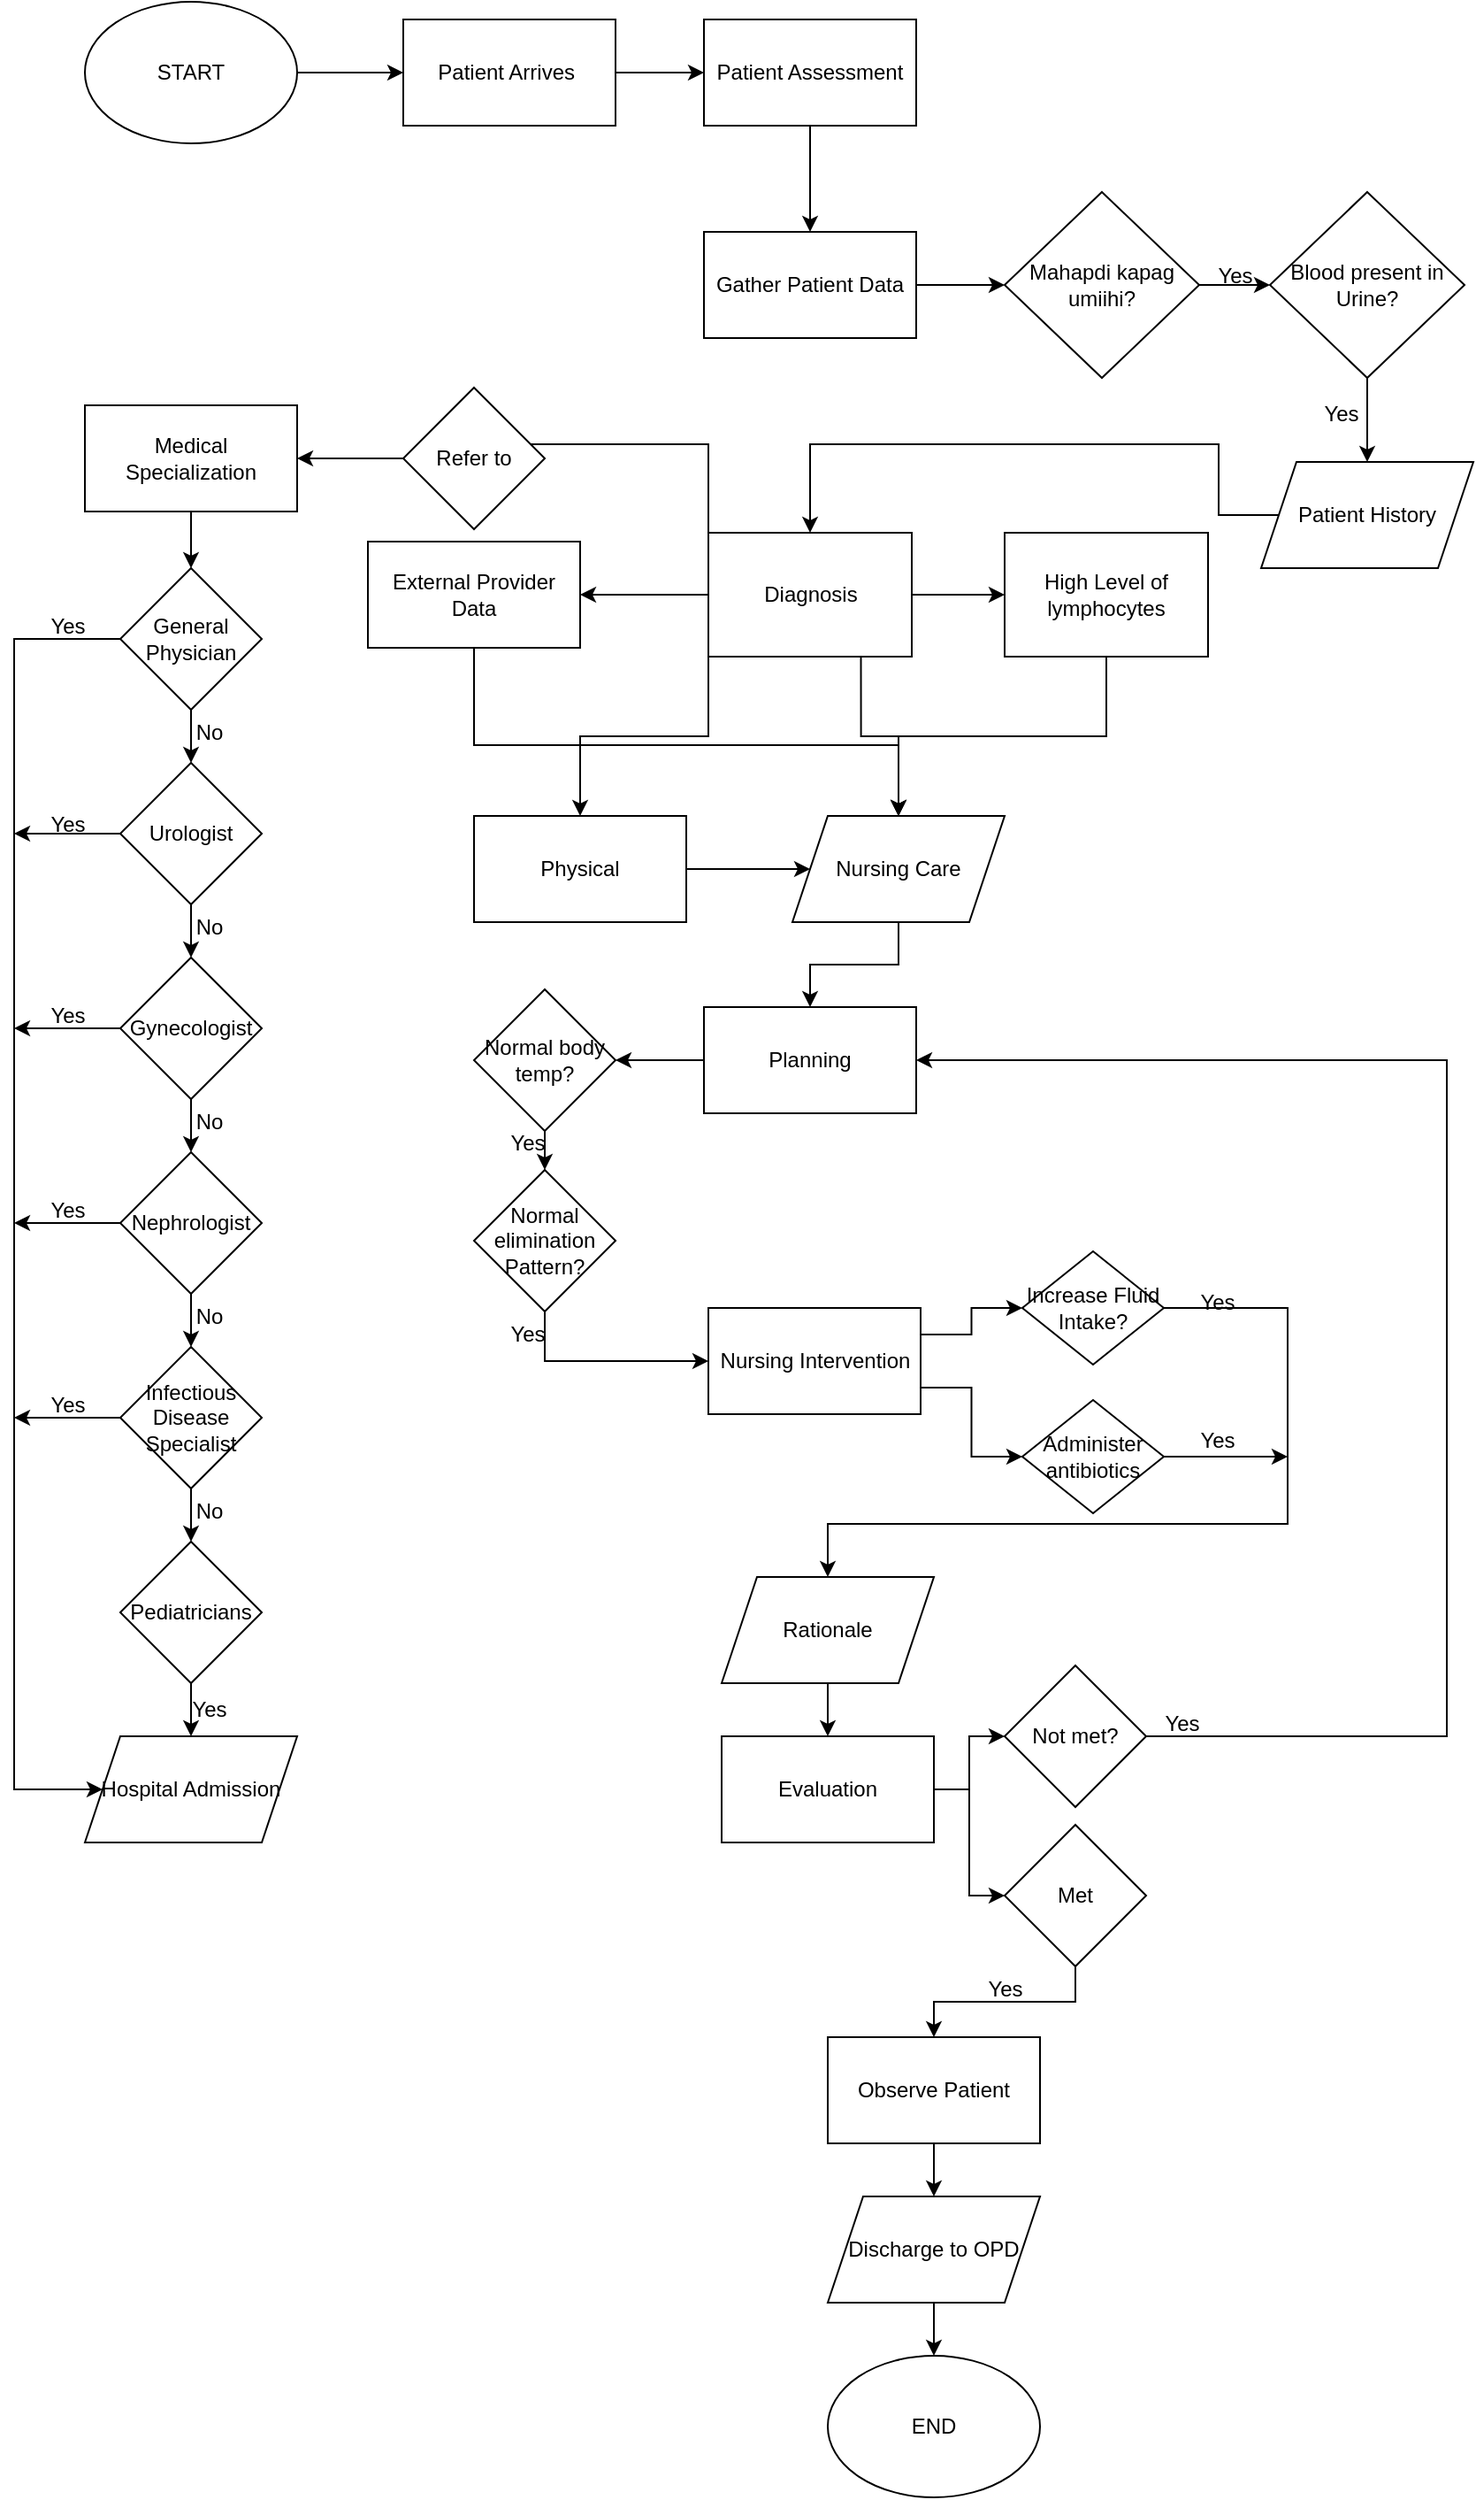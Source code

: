<mxfile version="24.2.5" type="github">
  <diagram name="Page-1" id="SsbEKT5hrT7CnirjnWuA">
    <mxGraphModel dx="956" dy="515" grid="1" gridSize="10" guides="1" tooltips="1" connect="1" arrows="1" fold="1" page="1" pageScale="1" pageWidth="850" pageHeight="1100" math="0" shadow="0">
      <root>
        <mxCell id="0" />
        <mxCell id="1" parent="0" />
        <mxCell id="q8Jv6uDUV8xmi3oq5BZF-3" value="" style="edgeStyle=orthogonalEdgeStyle;rounded=0;orthogonalLoop=1;jettySize=auto;html=1;" edge="1" parent="1" source="q8Jv6uDUV8xmi3oq5BZF-1" target="q8Jv6uDUV8xmi3oq5BZF-2">
          <mxGeometry relative="1" as="geometry" />
        </mxCell>
        <mxCell id="q8Jv6uDUV8xmi3oq5BZF-1" value="START" style="ellipse;whiteSpace=wrap;html=1;" vertex="1" parent="1">
          <mxGeometry x="80" y="70" width="120" height="80" as="geometry" />
        </mxCell>
        <mxCell id="q8Jv6uDUV8xmi3oq5BZF-5" value="" style="edgeStyle=orthogonalEdgeStyle;rounded=0;orthogonalLoop=1;jettySize=auto;html=1;" edge="1" parent="1" source="q8Jv6uDUV8xmi3oq5BZF-2" target="q8Jv6uDUV8xmi3oq5BZF-4">
          <mxGeometry relative="1" as="geometry" />
        </mxCell>
        <mxCell id="q8Jv6uDUV8xmi3oq5BZF-2" value="Patient Arrives&amp;nbsp;" style="whiteSpace=wrap;html=1;" vertex="1" parent="1">
          <mxGeometry x="260" y="80" width="120" height="60" as="geometry" />
        </mxCell>
        <mxCell id="q8Jv6uDUV8xmi3oq5BZF-7" value="" style="edgeStyle=orthogonalEdgeStyle;rounded=0;orthogonalLoop=1;jettySize=auto;html=1;" edge="1" parent="1" source="q8Jv6uDUV8xmi3oq5BZF-4" target="q8Jv6uDUV8xmi3oq5BZF-6">
          <mxGeometry relative="1" as="geometry" />
        </mxCell>
        <mxCell id="q8Jv6uDUV8xmi3oq5BZF-4" value="Patient Assessment" style="whiteSpace=wrap;html=1;" vertex="1" parent="1">
          <mxGeometry x="430" y="80" width="120" height="60" as="geometry" />
        </mxCell>
        <mxCell id="q8Jv6uDUV8xmi3oq5BZF-9" value="" style="edgeStyle=orthogonalEdgeStyle;rounded=0;orthogonalLoop=1;jettySize=auto;html=1;" edge="1" parent="1" source="q8Jv6uDUV8xmi3oq5BZF-6" target="q8Jv6uDUV8xmi3oq5BZF-8">
          <mxGeometry relative="1" as="geometry" />
        </mxCell>
        <mxCell id="q8Jv6uDUV8xmi3oq5BZF-6" value="Gather Patient Data" style="whiteSpace=wrap;html=1;" vertex="1" parent="1">
          <mxGeometry x="430" y="200" width="120" height="60" as="geometry" />
        </mxCell>
        <mxCell id="q8Jv6uDUV8xmi3oq5BZF-16" value="" style="edgeStyle=orthogonalEdgeStyle;rounded=0;orthogonalLoop=1;jettySize=auto;html=1;" edge="1" parent="1" source="q8Jv6uDUV8xmi3oq5BZF-8" target="q8Jv6uDUV8xmi3oq5BZF-15">
          <mxGeometry relative="1" as="geometry" />
        </mxCell>
        <mxCell id="q8Jv6uDUV8xmi3oq5BZF-8" value="Mahapdi kapag umiihi?" style="rhombus;whiteSpace=wrap;html=1;" vertex="1" parent="1">
          <mxGeometry x="600" y="177.5" width="110" height="105" as="geometry" />
        </mxCell>
        <mxCell id="q8Jv6uDUV8xmi3oq5BZF-20" value="" style="edgeStyle=orthogonalEdgeStyle;rounded=0;orthogonalLoop=1;jettySize=auto;html=1;" edge="1" parent="1" source="q8Jv6uDUV8xmi3oq5BZF-15" target="q8Jv6uDUV8xmi3oq5BZF-19">
          <mxGeometry relative="1" as="geometry" />
        </mxCell>
        <mxCell id="q8Jv6uDUV8xmi3oq5BZF-15" value="Blood present in Urine?" style="rhombus;whiteSpace=wrap;html=1;" vertex="1" parent="1">
          <mxGeometry x="750" y="177.5" width="110" height="105" as="geometry" />
        </mxCell>
        <mxCell id="q8Jv6uDUV8xmi3oq5BZF-17" value="Yes" style="text;html=1;align=center;verticalAlign=middle;resizable=0;points=[];autosize=1;strokeColor=none;fillColor=none;" vertex="1" parent="1">
          <mxGeometry x="710" y="210" width="40" height="30" as="geometry" />
        </mxCell>
        <mxCell id="q8Jv6uDUV8xmi3oq5BZF-42" style="edgeStyle=orthogonalEdgeStyle;rounded=0;orthogonalLoop=1;jettySize=auto;html=1;entryX=0.5;entryY=0;entryDx=0;entryDy=0;" edge="1" parent="1" source="q8Jv6uDUV8xmi3oq5BZF-19" target="q8Jv6uDUV8xmi3oq5BZF-43">
          <mxGeometry relative="1" as="geometry">
            <mxPoint x="490" y="350" as="targetPoint" />
            <Array as="points">
              <mxPoint x="721" y="360" />
              <mxPoint x="721" y="320" />
              <mxPoint x="490" y="320" />
              <mxPoint x="490" y="360" />
            </Array>
          </mxGeometry>
        </mxCell>
        <mxCell id="q8Jv6uDUV8xmi3oq5BZF-19" value="Patient History" style="shape=parallelogram;perimeter=parallelogramPerimeter;whiteSpace=wrap;html=1;fixedSize=1;" vertex="1" parent="1">
          <mxGeometry x="745" y="330" width="120" height="60" as="geometry" />
        </mxCell>
        <mxCell id="q8Jv6uDUV8xmi3oq5BZF-25" value="Yes" style="text;html=1;align=center;verticalAlign=middle;resizable=0;points=[];autosize=1;strokeColor=none;fillColor=none;" vertex="1" parent="1">
          <mxGeometry x="770" y="288" width="40" height="30" as="geometry" />
        </mxCell>
        <mxCell id="q8Jv6uDUV8xmi3oq5BZF-45" style="edgeStyle=orthogonalEdgeStyle;rounded=0;orthogonalLoop=1;jettySize=auto;html=1;exitX=0;exitY=0;exitDx=0;exitDy=0;entryX=1;entryY=0.5;entryDx=0;entryDy=0;" edge="1" parent="1" source="q8Jv6uDUV8xmi3oq5BZF-43" target="q8Jv6uDUV8xmi3oq5BZF-47">
          <mxGeometry relative="1" as="geometry">
            <mxPoint x="340" y="320" as="targetPoint" />
            <Array as="points">
              <mxPoint x="433" y="320" />
              <mxPoint x="330" y="320" />
            </Array>
          </mxGeometry>
        </mxCell>
        <mxCell id="q8Jv6uDUV8xmi3oq5BZF-88" style="edgeStyle=orthogonalEdgeStyle;rounded=0;orthogonalLoop=1;jettySize=auto;html=1;entryX=1;entryY=0.5;entryDx=0;entryDy=0;" edge="1" parent="1" source="q8Jv6uDUV8xmi3oq5BZF-43" target="q8Jv6uDUV8xmi3oq5BZF-87">
          <mxGeometry relative="1" as="geometry" />
        </mxCell>
        <mxCell id="q8Jv6uDUV8xmi3oq5BZF-91" style="edgeStyle=orthogonalEdgeStyle;rounded=0;orthogonalLoop=1;jettySize=auto;html=1;exitX=0;exitY=1;exitDx=0;exitDy=0;" edge="1" parent="1" source="q8Jv6uDUV8xmi3oq5BZF-43" target="q8Jv6uDUV8xmi3oq5BZF-93">
          <mxGeometry relative="1" as="geometry">
            <mxPoint x="360" y="510" as="targetPoint" />
          </mxGeometry>
        </mxCell>
        <mxCell id="q8Jv6uDUV8xmi3oq5BZF-95" value="" style="edgeStyle=orthogonalEdgeStyle;rounded=0;orthogonalLoop=1;jettySize=auto;html=1;" edge="1" parent="1" source="q8Jv6uDUV8xmi3oq5BZF-43" target="q8Jv6uDUV8xmi3oq5BZF-94">
          <mxGeometry relative="1" as="geometry" />
        </mxCell>
        <mxCell id="q8Jv6uDUV8xmi3oq5BZF-96" style="edgeStyle=orthogonalEdgeStyle;rounded=0;orthogonalLoop=1;jettySize=auto;html=1;exitX=0.75;exitY=1;exitDx=0;exitDy=0;entryX=0.5;entryY=0;entryDx=0;entryDy=0;" edge="1" parent="1" source="q8Jv6uDUV8xmi3oq5BZF-43" target="q8Jv6uDUV8xmi3oq5BZF-99">
          <mxGeometry relative="1" as="geometry">
            <mxPoint x="540.0" y="530" as="targetPoint" />
          </mxGeometry>
        </mxCell>
        <mxCell id="q8Jv6uDUV8xmi3oq5BZF-43" value="Diagnosis" style="whiteSpace=wrap;html=1;" vertex="1" parent="1">
          <mxGeometry x="432.5" y="370" width="115" height="70" as="geometry" />
        </mxCell>
        <mxCell id="q8Jv6uDUV8xmi3oq5BZF-49" value="" style="edgeStyle=orthogonalEdgeStyle;rounded=0;orthogonalLoop=1;jettySize=auto;html=1;" edge="1" parent="1" source="q8Jv6uDUV8xmi3oq5BZF-47" target="q8Jv6uDUV8xmi3oq5BZF-48">
          <mxGeometry relative="1" as="geometry" />
        </mxCell>
        <mxCell id="q8Jv6uDUV8xmi3oq5BZF-47" value="Refer to" style="rhombus;whiteSpace=wrap;html=1;" vertex="1" parent="1">
          <mxGeometry x="260" y="288" width="80" height="80" as="geometry" />
        </mxCell>
        <mxCell id="q8Jv6uDUV8xmi3oq5BZF-51" value="" style="edgeStyle=orthogonalEdgeStyle;rounded=0;orthogonalLoop=1;jettySize=auto;html=1;" edge="1" parent="1" source="q8Jv6uDUV8xmi3oq5BZF-48" target="q8Jv6uDUV8xmi3oq5BZF-50">
          <mxGeometry relative="1" as="geometry" />
        </mxCell>
        <mxCell id="q8Jv6uDUV8xmi3oq5BZF-48" value="Medical Specialization" style="whiteSpace=wrap;html=1;" vertex="1" parent="1">
          <mxGeometry x="80" y="298" width="120" height="60" as="geometry" />
        </mxCell>
        <mxCell id="q8Jv6uDUV8xmi3oq5BZF-53" value="" style="edgeStyle=orthogonalEdgeStyle;rounded=0;orthogonalLoop=1;jettySize=auto;html=1;" edge="1" parent="1" source="q8Jv6uDUV8xmi3oq5BZF-50" target="q8Jv6uDUV8xmi3oq5BZF-52">
          <mxGeometry relative="1" as="geometry" />
        </mxCell>
        <mxCell id="q8Jv6uDUV8xmi3oq5BZF-71" style="edgeStyle=orthogonalEdgeStyle;rounded=0;orthogonalLoop=1;jettySize=auto;html=1;exitX=0;exitY=0.5;exitDx=0;exitDy=0;entryX=0;entryY=0.5;entryDx=0;entryDy=0;" edge="1" parent="1" source="q8Jv6uDUV8xmi3oq5BZF-50" target="q8Jv6uDUV8xmi3oq5BZF-90">
          <mxGeometry relative="1" as="geometry">
            <mxPoint x="80" y="1080" as="targetPoint" />
            <Array as="points">
              <mxPoint x="40" y="430" />
              <mxPoint x="40" y="1080" />
            </Array>
          </mxGeometry>
        </mxCell>
        <mxCell id="q8Jv6uDUV8xmi3oq5BZF-50" value="General Physician" style="rhombus;whiteSpace=wrap;html=1;" vertex="1" parent="1">
          <mxGeometry x="100" y="390" width="80" height="80" as="geometry" />
        </mxCell>
        <mxCell id="q8Jv6uDUV8xmi3oq5BZF-57" value="" style="edgeStyle=orthogonalEdgeStyle;rounded=0;orthogonalLoop=1;jettySize=auto;html=1;" edge="1" parent="1" source="q8Jv6uDUV8xmi3oq5BZF-52" target="q8Jv6uDUV8xmi3oq5BZF-56">
          <mxGeometry relative="1" as="geometry" />
        </mxCell>
        <mxCell id="q8Jv6uDUV8xmi3oq5BZF-72" style="edgeStyle=orthogonalEdgeStyle;rounded=0;orthogonalLoop=1;jettySize=auto;html=1;" edge="1" parent="1" source="q8Jv6uDUV8xmi3oq5BZF-52">
          <mxGeometry relative="1" as="geometry">
            <mxPoint x="40" y="540" as="targetPoint" />
          </mxGeometry>
        </mxCell>
        <mxCell id="q8Jv6uDUV8xmi3oq5BZF-52" value="Urologist" style="rhombus;whiteSpace=wrap;html=1;" vertex="1" parent="1">
          <mxGeometry x="100" y="500" width="80" height="80" as="geometry" />
        </mxCell>
        <mxCell id="q8Jv6uDUV8xmi3oq5BZF-59" value="" style="edgeStyle=orthogonalEdgeStyle;rounded=0;orthogonalLoop=1;jettySize=auto;html=1;" edge="1" parent="1" source="q8Jv6uDUV8xmi3oq5BZF-56" target="q8Jv6uDUV8xmi3oq5BZF-58">
          <mxGeometry relative="1" as="geometry" />
        </mxCell>
        <mxCell id="q8Jv6uDUV8xmi3oq5BZF-73" style="edgeStyle=orthogonalEdgeStyle;rounded=0;orthogonalLoop=1;jettySize=auto;html=1;" edge="1" parent="1" source="q8Jv6uDUV8xmi3oq5BZF-56">
          <mxGeometry relative="1" as="geometry">
            <mxPoint x="40" y="650" as="targetPoint" />
          </mxGeometry>
        </mxCell>
        <mxCell id="q8Jv6uDUV8xmi3oq5BZF-56" value="Gynecologist" style="rhombus;whiteSpace=wrap;html=1;" vertex="1" parent="1">
          <mxGeometry x="100" y="610" width="80" height="80" as="geometry" />
        </mxCell>
        <mxCell id="q8Jv6uDUV8xmi3oq5BZF-61" value="" style="edgeStyle=orthogonalEdgeStyle;rounded=0;orthogonalLoop=1;jettySize=auto;html=1;" edge="1" parent="1" source="q8Jv6uDUV8xmi3oq5BZF-58" target="q8Jv6uDUV8xmi3oq5BZF-60">
          <mxGeometry relative="1" as="geometry" />
        </mxCell>
        <mxCell id="q8Jv6uDUV8xmi3oq5BZF-74" style="edgeStyle=orthogonalEdgeStyle;rounded=0;orthogonalLoop=1;jettySize=auto;html=1;" edge="1" parent="1" source="q8Jv6uDUV8xmi3oq5BZF-58">
          <mxGeometry relative="1" as="geometry">
            <mxPoint x="40" y="760" as="targetPoint" />
          </mxGeometry>
        </mxCell>
        <mxCell id="q8Jv6uDUV8xmi3oq5BZF-58" value="Nephrologist" style="rhombus;whiteSpace=wrap;html=1;" vertex="1" parent="1">
          <mxGeometry x="100" y="720" width="80" height="80" as="geometry" />
        </mxCell>
        <mxCell id="q8Jv6uDUV8xmi3oq5BZF-63" value="" style="edgeStyle=orthogonalEdgeStyle;rounded=0;orthogonalLoop=1;jettySize=auto;html=1;" edge="1" parent="1" source="q8Jv6uDUV8xmi3oq5BZF-60" target="q8Jv6uDUV8xmi3oq5BZF-62">
          <mxGeometry relative="1" as="geometry" />
        </mxCell>
        <mxCell id="q8Jv6uDUV8xmi3oq5BZF-75" style="edgeStyle=orthogonalEdgeStyle;rounded=0;orthogonalLoop=1;jettySize=auto;html=1;" edge="1" parent="1" source="q8Jv6uDUV8xmi3oq5BZF-60">
          <mxGeometry relative="1" as="geometry">
            <mxPoint x="40" y="870" as="targetPoint" />
          </mxGeometry>
        </mxCell>
        <mxCell id="q8Jv6uDUV8xmi3oq5BZF-60" value="Infectious Disease Specialist" style="rhombus;whiteSpace=wrap;html=1;" vertex="1" parent="1">
          <mxGeometry x="100" y="830" width="80" height="80" as="geometry" />
        </mxCell>
        <mxCell id="q8Jv6uDUV8xmi3oq5BZF-65" value="" style="edgeStyle=orthogonalEdgeStyle;rounded=0;orthogonalLoop=1;jettySize=auto;html=1;entryX=0.5;entryY=0;entryDx=0;entryDy=0;" edge="1" parent="1" source="q8Jv6uDUV8xmi3oq5BZF-62" target="q8Jv6uDUV8xmi3oq5BZF-90">
          <mxGeometry relative="1" as="geometry">
            <mxPoint x="140.034" y="1050" as="targetPoint" />
          </mxGeometry>
        </mxCell>
        <mxCell id="q8Jv6uDUV8xmi3oq5BZF-62" value="Pediatricians" style="rhombus;whiteSpace=wrap;html=1;" vertex="1" parent="1">
          <mxGeometry x="100" y="940" width="80" height="80" as="geometry" />
        </mxCell>
        <mxCell id="q8Jv6uDUV8xmi3oq5BZF-66" value="No" style="text;html=1;align=center;verticalAlign=middle;resizable=0;points=[];autosize=1;strokeColor=none;fillColor=none;" vertex="1" parent="1">
          <mxGeometry x="130" y="468" width="40" height="30" as="geometry" />
        </mxCell>
        <mxCell id="q8Jv6uDUV8xmi3oq5BZF-67" value="No" style="text;html=1;align=center;verticalAlign=middle;resizable=0;points=[];autosize=1;strokeColor=none;fillColor=none;" vertex="1" parent="1">
          <mxGeometry x="130" y="578" width="40" height="30" as="geometry" />
        </mxCell>
        <mxCell id="q8Jv6uDUV8xmi3oq5BZF-68" value="No" style="text;html=1;align=center;verticalAlign=middle;resizable=0;points=[];autosize=1;strokeColor=none;fillColor=none;" vertex="1" parent="1">
          <mxGeometry x="130" y="688" width="40" height="30" as="geometry" />
        </mxCell>
        <mxCell id="q8Jv6uDUV8xmi3oq5BZF-69" value="No" style="text;html=1;align=center;verticalAlign=middle;resizable=0;points=[];autosize=1;strokeColor=none;fillColor=none;" vertex="1" parent="1">
          <mxGeometry x="130" y="798" width="40" height="30" as="geometry" />
        </mxCell>
        <mxCell id="q8Jv6uDUV8xmi3oq5BZF-70" value="No" style="text;html=1;align=center;verticalAlign=middle;resizable=0;points=[];autosize=1;strokeColor=none;fillColor=none;" vertex="1" parent="1">
          <mxGeometry x="130" y="908" width="40" height="30" as="geometry" />
        </mxCell>
        <mxCell id="q8Jv6uDUV8xmi3oq5BZF-77" value="Yes" style="text;html=1;align=center;verticalAlign=middle;resizable=0;points=[];autosize=1;strokeColor=none;fillColor=none;" vertex="1" parent="1">
          <mxGeometry x="50" y="408" width="40" height="30" as="geometry" />
        </mxCell>
        <mxCell id="q8Jv6uDUV8xmi3oq5BZF-78" value="Yes" style="text;html=1;align=center;verticalAlign=middle;resizable=0;points=[];autosize=1;strokeColor=none;fillColor=none;" vertex="1" parent="1">
          <mxGeometry x="50" y="520" width="40" height="30" as="geometry" />
        </mxCell>
        <mxCell id="q8Jv6uDUV8xmi3oq5BZF-79" value="Yes" style="text;html=1;align=center;verticalAlign=middle;resizable=0;points=[];autosize=1;strokeColor=none;fillColor=none;" vertex="1" parent="1">
          <mxGeometry x="50" y="628" width="40" height="30" as="geometry" />
        </mxCell>
        <mxCell id="q8Jv6uDUV8xmi3oq5BZF-80" value="Yes" style="text;html=1;align=center;verticalAlign=middle;resizable=0;points=[];autosize=1;strokeColor=none;fillColor=none;" vertex="1" parent="1">
          <mxGeometry x="50" y="738" width="40" height="30" as="geometry" />
        </mxCell>
        <mxCell id="q8Jv6uDUV8xmi3oq5BZF-81" value="Yes" style="text;html=1;align=center;verticalAlign=middle;resizable=0;points=[];autosize=1;strokeColor=none;fillColor=none;" vertex="1" parent="1">
          <mxGeometry x="50" y="848" width="40" height="30" as="geometry" />
        </mxCell>
        <mxCell id="q8Jv6uDUV8xmi3oq5BZF-83" value="Yes" style="text;html=1;align=center;verticalAlign=middle;resizable=0;points=[];autosize=1;strokeColor=none;fillColor=none;" vertex="1" parent="1">
          <mxGeometry x="130" y="1020" width="40" height="30" as="geometry" />
        </mxCell>
        <mxCell id="q8Jv6uDUV8xmi3oq5BZF-109" style="edgeStyle=orthogonalEdgeStyle;rounded=0;orthogonalLoop=1;jettySize=auto;html=1;exitX=0.5;exitY=1;exitDx=0;exitDy=0;entryX=0.5;entryY=0;entryDx=0;entryDy=0;" edge="1" parent="1" source="q8Jv6uDUV8xmi3oq5BZF-87" target="q8Jv6uDUV8xmi3oq5BZF-99">
          <mxGeometry relative="1" as="geometry">
            <mxPoint x="299.966" y="490.0" as="targetPoint" />
            <Array as="points">
              <mxPoint x="300" y="490" />
              <mxPoint x="540" y="490" />
            </Array>
          </mxGeometry>
        </mxCell>
        <mxCell id="q8Jv6uDUV8xmi3oq5BZF-87" value="External Provider Data" style="whiteSpace=wrap;html=1;" vertex="1" parent="1">
          <mxGeometry x="240" y="375" width="120" height="60" as="geometry" />
        </mxCell>
        <mxCell id="q8Jv6uDUV8xmi3oq5BZF-90" value="Hospital Admission" style="shape=parallelogram;perimeter=parallelogramPerimeter;whiteSpace=wrap;html=1;fixedSize=1;" vertex="1" parent="1">
          <mxGeometry x="80" y="1050" width="120" height="60" as="geometry" />
        </mxCell>
        <mxCell id="q8Jv6uDUV8xmi3oq5BZF-101" value="" style="edgeStyle=orthogonalEdgeStyle;rounded=0;orthogonalLoop=1;jettySize=auto;html=1;" edge="1" parent="1" source="q8Jv6uDUV8xmi3oq5BZF-93" target="q8Jv6uDUV8xmi3oq5BZF-99">
          <mxGeometry relative="1" as="geometry" />
        </mxCell>
        <mxCell id="q8Jv6uDUV8xmi3oq5BZF-93" value="Physical" style="whiteSpace=wrap;html=1;" vertex="1" parent="1">
          <mxGeometry x="300" y="530" width="120" height="60" as="geometry" />
        </mxCell>
        <mxCell id="q8Jv6uDUV8xmi3oq5BZF-103" style="edgeStyle=orthogonalEdgeStyle;rounded=0;orthogonalLoop=1;jettySize=auto;html=1;entryX=0.5;entryY=0;entryDx=0;entryDy=0;" edge="1" parent="1" source="q8Jv6uDUV8xmi3oq5BZF-94" target="q8Jv6uDUV8xmi3oq5BZF-99">
          <mxGeometry relative="1" as="geometry" />
        </mxCell>
        <mxCell id="q8Jv6uDUV8xmi3oq5BZF-94" value="High Level of lymphocytes" style="whiteSpace=wrap;html=1;" vertex="1" parent="1">
          <mxGeometry x="600" y="370" width="115" height="70" as="geometry" />
        </mxCell>
        <mxCell id="q8Jv6uDUV8xmi3oq5BZF-112" value="" style="edgeStyle=orthogonalEdgeStyle;rounded=0;orthogonalLoop=1;jettySize=auto;html=1;" edge="1" parent="1" source="q8Jv6uDUV8xmi3oq5BZF-99" target="q8Jv6uDUV8xmi3oq5BZF-111">
          <mxGeometry relative="1" as="geometry" />
        </mxCell>
        <mxCell id="q8Jv6uDUV8xmi3oq5BZF-99" value="Nursing Care" style="shape=parallelogram;perimeter=parallelogramPerimeter;whiteSpace=wrap;html=1;fixedSize=1;" vertex="1" parent="1">
          <mxGeometry x="480" y="530" width="120" height="60" as="geometry" />
        </mxCell>
        <mxCell id="q8Jv6uDUV8xmi3oq5BZF-115" style="edgeStyle=orthogonalEdgeStyle;rounded=0;orthogonalLoop=1;jettySize=auto;html=1;exitX=0;exitY=0.25;exitDx=0;exitDy=0;entryX=1;entryY=0.5;entryDx=0;entryDy=0;" edge="1" parent="1" source="q8Jv6uDUV8xmi3oq5BZF-111" target="q8Jv6uDUV8xmi3oq5BZF-113">
          <mxGeometry relative="1" as="geometry">
            <Array as="points">
              <mxPoint x="430" y="668" />
            </Array>
          </mxGeometry>
        </mxCell>
        <mxCell id="q8Jv6uDUV8xmi3oq5BZF-111" value="Planning" style="whiteSpace=wrap;html=1;" vertex="1" parent="1">
          <mxGeometry x="430" y="638" width="120" height="60" as="geometry" />
        </mxCell>
        <mxCell id="q8Jv6uDUV8xmi3oq5BZF-116" style="edgeStyle=orthogonalEdgeStyle;rounded=0;orthogonalLoop=1;jettySize=auto;html=1;exitX=0.5;exitY=1;exitDx=0;exitDy=0;entryX=0.5;entryY=0;entryDx=0;entryDy=0;" edge="1" parent="1" source="q8Jv6uDUV8xmi3oq5BZF-113" target="q8Jv6uDUV8xmi3oq5BZF-114">
          <mxGeometry relative="1" as="geometry" />
        </mxCell>
        <mxCell id="q8Jv6uDUV8xmi3oq5BZF-113" value="Normal body temp?" style="rhombus;whiteSpace=wrap;html=1;" vertex="1" parent="1">
          <mxGeometry x="300" y="628" width="80" height="80" as="geometry" />
        </mxCell>
        <mxCell id="q8Jv6uDUV8xmi3oq5BZF-119" style="edgeStyle=orthogonalEdgeStyle;rounded=0;orthogonalLoop=1;jettySize=auto;html=1;exitX=0.5;exitY=1;exitDx=0;exitDy=0;entryX=0;entryY=0.5;entryDx=0;entryDy=0;" edge="1" parent="1" source="q8Jv6uDUV8xmi3oq5BZF-114" target="q8Jv6uDUV8xmi3oq5BZF-122">
          <mxGeometry relative="1" as="geometry">
            <mxPoint x="460" y="830" as="targetPoint" />
            <Array as="points">
              <mxPoint x="340" y="838" />
            </Array>
          </mxGeometry>
        </mxCell>
        <mxCell id="q8Jv6uDUV8xmi3oq5BZF-114" value="Normal elimination Pattern?" style="rhombus;whiteSpace=wrap;html=1;" vertex="1" parent="1">
          <mxGeometry x="300" y="730" width="80" height="80" as="geometry" />
        </mxCell>
        <mxCell id="q8Jv6uDUV8xmi3oq5BZF-117" value="Yes" style="text;html=1;align=center;verticalAlign=middle;resizable=0;points=[];autosize=1;strokeColor=none;fillColor=none;" vertex="1" parent="1">
          <mxGeometry x="310" y="700" width="40" height="30" as="geometry" />
        </mxCell>
        <mxCell id="q8Jv6uDUV8xmi3oq5BZF-120" value="Yes" style="text;html=1;align=center;verticalAlign=middle;resizable=0;points=[];autosize=1;strokeColor=none;fillColor=none;" vertex="1" parent="1">
          <mxGeometry x="310" y="808" width="40" height="30" as="geometry" />
        </mxCell>
        <mxCell id="q8Jv6uDUV8xmi3oq5BZF-127" style="edgeStyle=orthogonalEdgeStyle;rounded=0;orthogonalLoop=1;jettySize=auto;html=1;exitX=1;exitY=0.25;exitDx=0;exitDy=0;entryX=0;entryY=0.5;entryDx=0;entryDy=0;" edge="1" parent="1" source="q8Jv6uDUV8xmi3oq5BZF-122" target="q8Jv6uDUV8xmi3oq5BZF-125">
          <mxGeometry relative="1" as="geometry" />
        </mxCell>
        <mxCell id="q8Jv6uDUV8xmi3oq5BZF-128" style="edgeStyle=orthogonalEdgeStyle;rounded=0;orthogonalLoop=1;jettySize=auto;html=1;exitX=1;exitY=0.75;exitDx=0;exitDy=0;entryX=0;entryY=0.5;entryDx=0;entryDy=0;" edge="1" parent="1" source="q8Jv6uDUV8xmi3oq5BZF-122" target="q8Jv6uDUV8xmi3oq5BZF-126">
          <mxGeometry relative="1" as="geometry" />
        </mxCell>
        <mxCell id="q8Jv6uDUV8xmi3oq5BZF-122" value="Nursing Intervention" style="whiteSpace=wrap;html=1;" vertex="1" parent="1">
          <mxGeometry x="432.5" y="808" width="120" height="60" as="geometry" />
        </mxCell>
        <mxCell id="q8Jv6uDUV8xmi3oq5BZF-138" style="edgeStyle=orthogonalEdgeStyle;rounded=0;orthogonalLoop=1;jettySize=auto;html=1;exitX=1;exitY=0.5;exitDx=0;exitDy=0;entryX=0.5;entryY=0;entryDx=0;entryDy=0;" edge="1" parent="1" source="q8Jv6uDUV8xmi3oq5BZF-125" target="q8Jv6uDUV8xmi3oq5BZF-140">
          <mxGeometry relative="1" as="geometry">
            <mxPoint x="500" y="950" as="targetPoint" />
            <Array as="points">
              <mxPoint x="760" y="808" />
              <mxPoint x="760" y="930" />
              <mxPoint x="500" y="930" />
              <mxPoint x="500" y="960" />
            </Array>
          </mxGeometry>
        </mxCell>
        <mxCell id="q8Jv6uDUV8xmi3oq5BZF-125" value="Increase Fluid Intake?" style="rhombus;whiteSpace=wrap;html=1;" vertex="1" parent="1">
          <mxGeometry x="610" y="776" width="80" height="64" as="geometry" />
        </mxCell>
        <mxCell id="q8Jv6uDUV8xmi3oq5BZF-132" style="edgeStyle=orthogonalEdgeStyle;rounded=0;orthogonalLoop=1;jettySize=auto;html=1;" edge="1" parent="1" source="q8Jv6uDUV8xmi3oq5BZF-126">
          <mxGeometry relative="1" as="geometry">
            <mxPoint x="760" y="892" as="targetPoint" />
          </mxGeometry>
        </mxCell>
        <mxCell id="q8Jv6uDUV8xmi3oq5BZF-126" value="Administer antibiotics" style="rhombus;whiteSpace=wrap;html=1;" vertex="1" parent="1">
          <mxGeometry x="610" y="860" width="80" height="64" as="geometry" />
        </mxCell>
        <mxCell id="q8Jv6uDUV8xmi3oq5BZF-133" value="Yes" style="text;html=1;align=center;verticalAlign=middle;resizable=0;points=[];autosize=1;strokeColor=none;fillColor=none;" vertex="1" parent="1">
          <mxGeometry x="700" y="790" width="40" height="30" as="geometry" />
        </mxCell>
        <mxCell id="q8Jv6uDUV8xmi3oq5BZF-135" value="Yes" style="text;html=1;align=center;verticalAlign=middle;resizable=0;points=[];autosize=1;strokeColor=none;fillColor=none;" vertex="1" parent="1">
          <mxGeometry x="700" y="868" width="40" height="30" as="geometry" />
        </mxCell>
        <mxCell id="q8Jv6uDUV8xmi3oq5BZF-144" style="edgeStyle=orthogonalEdgeStyle;rounded=0;orthogonalLoop=1;jettySize=auto;html=1;exitX=1;exitY=0.5;exitDx=0;exitDy=0;entryX=0;entryY=0.5;entryDx=0;entryDy=0;" edge="1" parent="1" source="q8Jv6uDUV8xmi3oq5BZF-139" target="q8Jv6uDUV8xmi3oq5BZF-142">
          <mxGeometry relative="1" as="geometry" />
        </mxCell>
        <mxCell id="q8Jv6uDUV8xmi3oq5BZF-145" style="edgeStyle=orthogonalEdgeStyle;rounded=0;orthogonalLoop=1;jettySize=auto;html=1;exitX=1;exitY=0.5;exitDx=0;exitDy=0;entryX=0;entryY=0.5;entryDx=0;entryDy=0;" edge="1" parent="1" source="q8Jv6uDUV8xmi3oq5BZF-139" target="q8Jv6uDUV8xmi3oq5BZF-143">
          <mxGeometry relative="1" as="geometry" />
        </mxCell>
        <mxCell id="q8Jv6uDUV8xmi3oq5BZF-139" value="Evaluation" style="whiteSpace=wrap;html=1;" vertex="1" parent="1">
          <mxGeometry x="440" y="1050" width="120" height="60" as="geometry" />
        </mxCell>
        <mxCell id="q8Jv6uDUV8xmi3oq5BZF-141" style="edgeStyle=orthogonalEdgeStyle;rounded=0;orthogonalLoop=1;jettySize=auto;html=1;entryX=0.5;entryY=0;entryDx=0;entryDy=0;" edge="1" parent="1" source="q8Jv6uDUV8xmi3oq5BZF-140" target="q8Jv6uDUV8xmi3oq5BZF-139">
          <mxGeometry relative="1" as="geometry" />
        </mxCell>
        <mxCell id="q8Jv6uDUV8xmi3oq5BZF-140" value="Rationale" style="shape=parallelogram;perimeter=parallelogramPerimeter;whiteSpace=wrap;html=1;fixedSize=1;" vertex="1" parent="1">
          <mxGeometry x="440" y="960" width="120" height="60" as="geometry" />
        </mxCell>
        <mxCell id="q8Jv6uDUV8xmi3oq5BZF-157" style="edgeStyle=orthogonalEdgeStyle;rounded=0;orthogonalLoop=1;jettySize=auto;html=1;exitX=1;exitY=0.5;exitDx=0;exitDy=0;entryX=1;entryY=0.5;entryDx=0;entryDy=0;" edge="1" parent="1" source="q8Jv6uDUV8xmi3oq5BZF-142" target="q8Jv6uDUV8xmi3oq5BZF-111">
          <mxGeometry relative="1" as="geometry">
            <mxPoint x="850" y="670" as="targetPoint" />
            <Array as="points">
              <mxPoint x="850" y="1050" />
              <mxPoint x="850" y="668" />
            </Array>
          </mxGeometry>
        </mxCell>
        <mxCell id="q8Jv6uDUV8xmi3oq5BZF-142" value="Not met?" style="rhombus;whiteSpace=wrap;html=1;" vertex="1" parent="1">
          <mxGeometry x="600" y="1010" width="80" height="80" as="geometry" />
        </mxCell>
        <mxCell id="q8Jv6uDUV8xmi3oq5BZF-150" value="" style="edgeStyle=orthogonalEdgeStyle;rounded=0;orthogonalLoop=1;jettySize=auto;html=1;" edge="1" parent="1" source="q8Jv6uDUV8xmi3oq5BZF-143" target="q8Jv6uDUV8xmi3oq5BZF-149">
          <mxGeometry relative="1" as="geometry" />
        </mxCell>
        <mxCell id="q8Jv6uDUV8xmi3oq5BZF-143" value="Met" style="rhombus;whiteSpace=wrap;html=1;" vertex="1" parent="1">
          <mxGeometry x="600" y="1100" width="80" height="80" as="geometry" />
        </mxCell>
        <mxCell id="q8Jv6uDUV8xmi3oq5BZF-154" value="" style="edgeStyle=orthogonalEdgeStyle;rounded=0;orthogonalLoop=1;jettySize=auto;html=1;" edge="1" parent="1" source="q8Jv6uDUV8xmi3oq5BZF-149" target="q8Jv6uDUV8xmi3oq5BZF-153">
          <mxGeometry relative="1" as="geometry" />
        </mxCell>
        <mxCell id="q8Jv6uDUV8xmi3oq5BZF-149" value="Observe Patient" style="whiteSpace=wrap;html=1;" vertex="1" parent="1">
          <mxGeometry x="500" y="1220" width="120" height="60" as="geometry" />
        </mxCell>
        <mxCell id="q8Jv6uDUV8xmi3oq5BZF-151" value="Yes" style="text;html=1;align=center;verticalAlign=middle;resizable=0;points=[];autosize=1;strokeColor=none;fillColor=none;" vertex="1" parent="1">
          <mxGeometry x="580" y="1178" width="40" height="30" as="geometry" />
        </mxCell>
        <mxCell id="q8Jv6uDUV8xmi3oq5BZF-152" value="Yes" style="text;html=1;align=center;verticalAlign=middle;resizable=0;points=[];autosize=1;strokeColor=none;fillColor=none;" vertex="1" parent="1">
          <mxGeometry x="680" y="1028" width="40" height="30" as="geometry" />
        </mxCell>
        <mxCell id="q8Jv6uDUV8xmi3oq5BZF-156" style="edgeStyle=orthogonalEdgeStyle;rounded=0;orthogonalLoop=1;jettySize=auto;html=1;entryX=0.5;entryY=0;entryDx=0;entryDy=0;" edge="1" parent="1" source="q8Jv6uDUV8xmi3oq5BZF-153" target="q8Jv6uDUV8xmi3oq5BZF-155">
          <mxGeometry relative="1" as="geometry" />
        </mxCell>
        <mxCell id="q8Jv6uDUV8xmi3oq5BZF-153" value="Discharge to OPD" style="shape=parallelogram;perimeter=parallelogramPerimeter;whiteSpace=wrap;html=1;fixedSize=1;" vertex="1" parent="1">
          <mxGeometry x="500" y="1310" width="120" height="60" as="geometry" />
        </mxCell>
        <mxCell id="q8Jv6uDUV8xmi3oq5BZF-155" value="END" style="ellipse;whiteSpace=wrap;html=1;" vertex="1" parent="1">
          <mxGeometry x="500" y="1400" width="120" height="80" as="geometry" />
        </mxCell>
      </root>
    </mxGraphModel>
  </diagram>
</mxfile>

